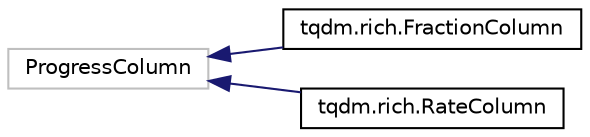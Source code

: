 digraph "Graphical Class Hierarchy"
{
 // LATEX_PDF_SIZE
  edge [fontname="Helvetica",fontsize="10",labelfontname="Helvetica",labelfontsize="10"];
  node [fontname="Helvetica",fontsize="10",shape=record];
  rankdir="LR";
  Node3638 [label="ProgressColumn",height=0.2,width=0.4,color="grey75", fillcolor="white", style="filled",tooltip=" "];
  Node3638 -> Node0 [dir="back",color="midnightblue",fontsize="10",style="solid",fontname="Helvetica"];
  Node0 [label="tqdm.rich.FractionColumn",height=0.2,width=0.4,color="black", fillcolor="white", style="filled",URL="$classtqdm_1_1rich_1_1FractionColumn.html",tooltip=" "];
  Node3638 -> Node3640 [dir="back",color="midnightblue",fontsize="10",style="solid",fontname="Helvetica"];
  Node3640 [label="tqdm.rich.RateColumn",height=0.2,width=0.4,color="black", fillcolor="white", style="filled",URL="$classtqdm_1_1rich_1_1RateColumn.html",tooltip=" "];
}
